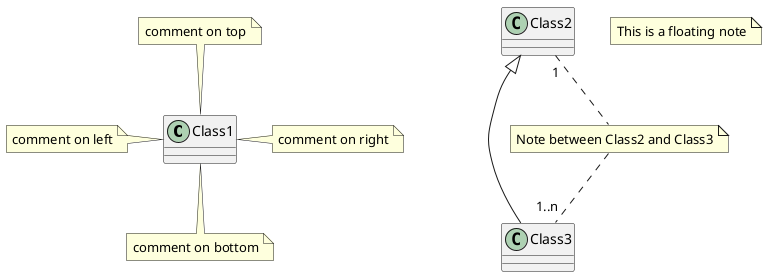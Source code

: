 @startuml
/'
 ' Samples for Class Diagrams
 '/

class Class1
note left of Class1: comment on left
note right of Class1: comment on right
note top of Class1: comment on top
note bottom of Class1: comment on bottom

Class2 <|-- Class3

note "Note between Class2 and Class3" as Note1
Class2 "1" .. Note1
Note1 .. "1..n" Class3

note "This is a floating note" as Note2

@enduml
